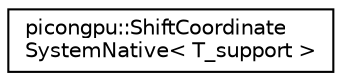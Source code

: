 digraph "Graphical Class Hierarchy"
{
 // LATEX_PDF_SIZE
  edge [fontname="Helvetica",fontsize="10",labelfontname="Helvetica",labelfontsize="10"];
  node [fontname="Helvetica",fontsize="10",shape=record];
  rankdir="LR";
  Node0 [label="picongpu::ShiftCoordinate\lSystemNative\< T_support \>",height=0.2,width=0.4,color="black", fillcolor="white", style="filled",URL="$structpicongpu_1_1_shift_coordinate_system_native.html",tooltip=" "];
}
